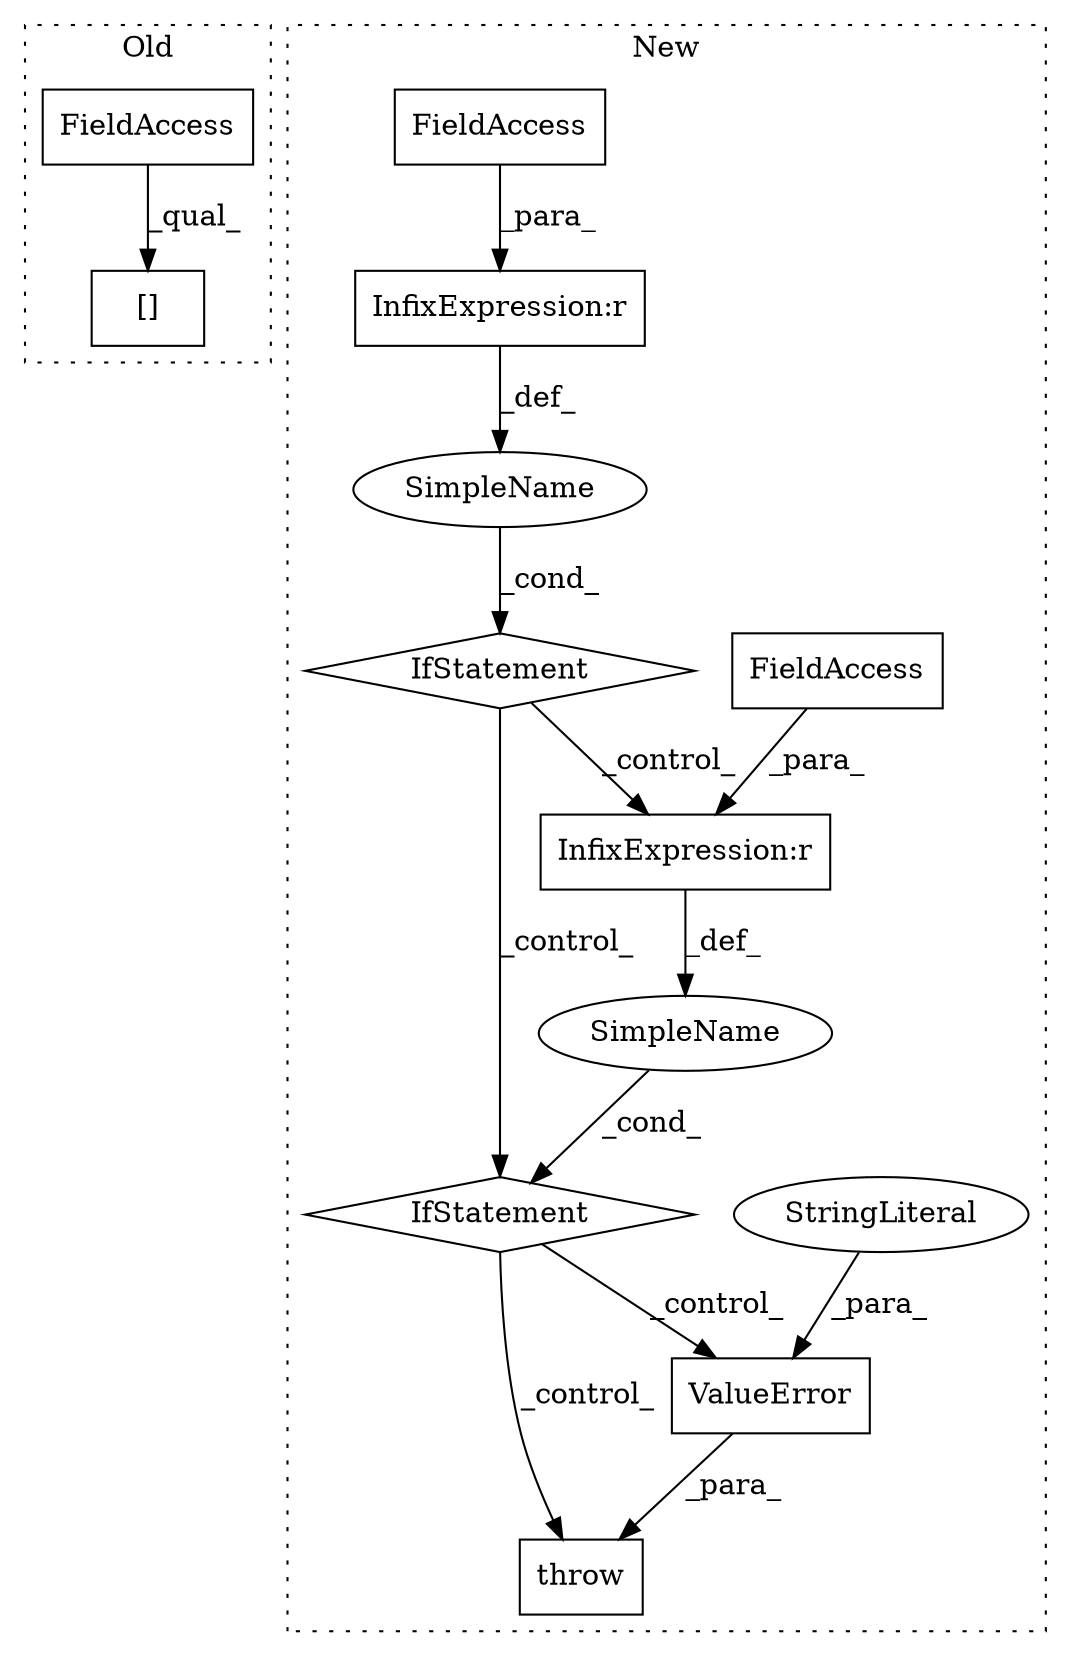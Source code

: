 digraph G {
subgraph cluster0 {
1 [label="[]" a="2" s="1688,1699" l="10,1" shape="box"];
9 [label="FieldAccess" a="22" s="1688" l="9" shape="box"];
label = "Old";
style="dotted";
}
subgraph cluster1 {
2 [label="ValueError" a="32" s="2525,2588" l="11,1" shape="box"];
3 [label="throw" a="53" s="2519" l="6" shape="box"];
4 [label="SimpleName" a="42" s="" l="" shape="ellipse"];
5 [label="IfStatement" a="25" s="2414,2445" l="4,2" shape="diamond"];
6 [label="InfixExpression:r" a="27" s="2429" l="4" shape="box"];
7 [label="StringLiteral" a="45" s="2536" l="52" shape="ellipse"];
8 [label="FieldAccess" a="22" s="2418" l="11" shape="box"];
10 [label="IfStatement" a="25" s="2220,2247" l="4,2" shape="diamond"];
11 [label="SimpleName" a="42" s="" l="" shape="ellipse"];
12 [label="InfixExpression:r" a="27" s="2235" l="4" shape="box"];
13 [label="FieldAccess" a="22" s="2224" l="11" shape="box"];
label = "New";
style="dotted";
}
2 -> 3 [label="_para_"];
4 -> 5 [label="_cond_"];
5 -> 3 [label="_control_"];
5 -> 2 [label="_control_"];
6 -> 4 [label="_def_"];
7 -> 2 [label="_para_"];
8 -> 6 [label="_para_"];
9 -> 1 [label="_qual_"];
10 -> 5 [label="_control_"];
10 -> 6 [label="_control_"];
11 -> 10 [label="_cond_"];
12 -> 11 [label="_def_"];
13 -> 12 [label="_para_"];
}